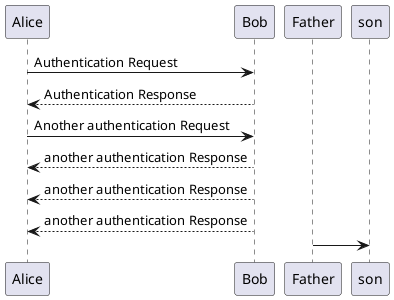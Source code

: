 @startuml
Alice -> Bob: Authentication Request
Bob --> Alice: Authentication Response

Alice -> Bob: Another authentication Request
Alice <-- Bob: another authentication Response

Alice <-- Bob: another authentication Response
Alice <-- Bob: another authentication Response


Father -> son
@enduml




